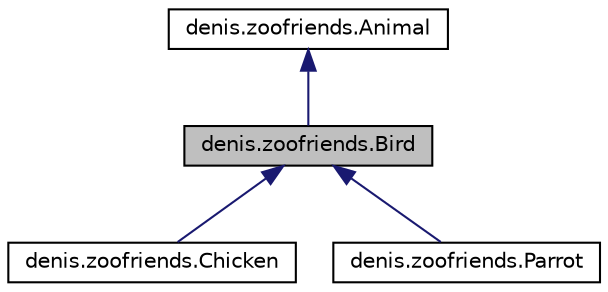 digraph "denis.zoofriends.Bird"
{
  edge [fontname="Helvetica",fontsize="10",labelfontname="Helvetica",labelfontsize="10"];
  node [fontname="Helvetica",fontsize="10",shape=record];
  Node1 [label="denis.zoofriends.Bird",height=0.2,width=0.4,color="black", fillcolor="grey75", style="filled" fontcolor="black"];
  Node2 -> Node1 [dir="back",color="midnightblue",fontsize="10",style="solid",fontname="Helvetica"];
  Node2 [label="denis.zoofriends.Animal",height=0.2,width=0.4,color="black", fillcolor="white", style="filled",URL="$classdenis_1_1zoofriends_1_1_animal.html"];
  Node1 -> Node3 [dir="back",color="midnightblue",fontsize="10",style="solid",fontname="Helvetica"];
  Node3 [label="denis.zoofriends.Chicken",height=0.2,width=0.4,color="black", fillcolor="white", style="filled",URL="$classdenis_1_1zoofriends_1_1_chicken.html"];
  Node1 -> Node4 [dir="back",color="midnightblue",fontsize="10",style="solid",fontname="Helvetica"];
  Node4 [label="denis.zoofriends.Parrot",height=0.2,width=0.4,color="black", fillcolor="white", style="filled",URL="$classdenis_1_1zoofriends_1_1_parrot.html"];
}
